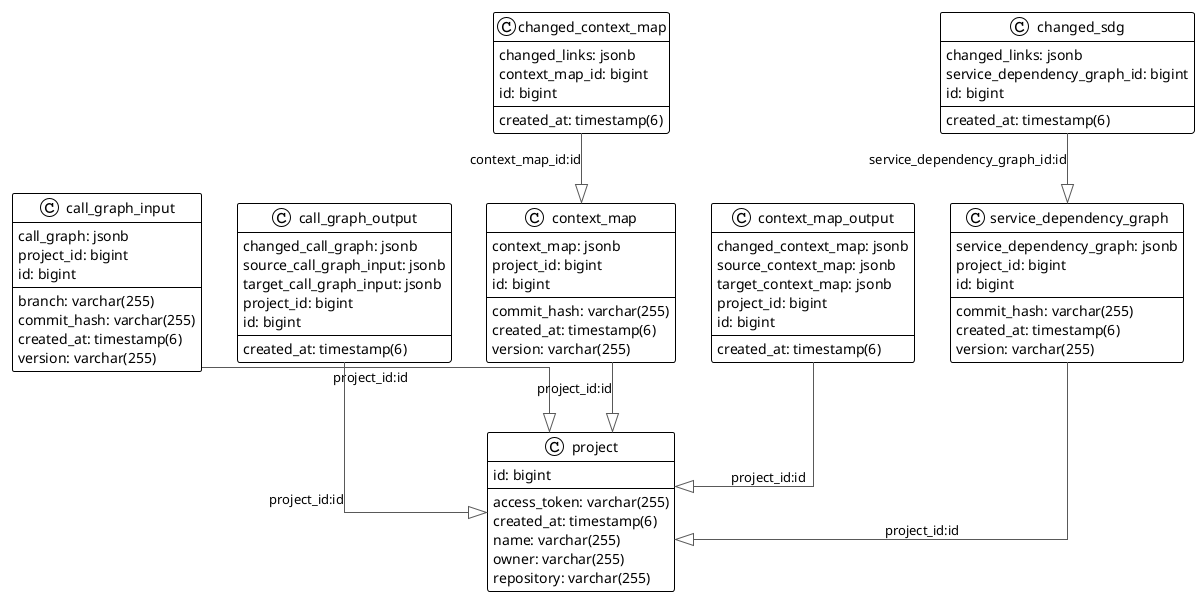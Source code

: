 @startuml

!theme plain
top to bottom direction
skinparam linetype ortho

class call_graph_input {
   branch: varchar(255)
   call_graph: jsonb
   commit_hash: varchar(255)
   created_at: timestamp(6)
   version: varchar(255)
   project_id: bigint
   id: bigint
}
class call_graph_output {
   changed_call_graph: jsonb
   created_at: timestamp(6)
   source_call_graph_input: jsonb
   target_call_graph_input: jsonb
   project_id: bigint
   id: bigint
}
class changed_context_map {
   changed_links: jsonb
   created_at: timestamp(6)
   context_map_id: bigint
   id: bigint
}
class changed_sdg {
   changed_links: jsonb
   created_at: timestamp(6)
   service_dependency_graph_id: bigint
   id: bigint
}
class context_map {
   commit_hash: varchar(255)
   context_map: jsonb
   created_at: timestamp(6)
   version: varchar(255)
   project_id: bigint
   id: bigint
}
class context_map_output {
   changed_context_map: jsonb
   created_at: timestamp(6)
   source_context_map: jsonb
   target_context_map: jsonb
   project_id: bigint
   id: bigint
}
class project {
   access_token: varchar(255)
   created_at: timestamp(6)
   name: varchar(255)
   owner: varchar(255)
   repository: varchar(255)
   id: bigint
}
class service_dependency_graph {
   commit_hash: varchar(255)
   created_at: timestamp(6)
   service_dependency_graph: jsonb
   version: varchar(255)
   project_id: bigint
   id: bigint
}

call_graph_input          -[#595959,plain]-^  project                  : "project_id:id"
call_graph_output         -[#595959,plain]-^  project                  : "project_id:id"
changed_context_map       -[#595959,plain]-^  context_map              : "context_map_id:id"
changed_sdg               -[#595959,plain]-^  service_dependency_graph : "service_dependency_graph_id:id"
context_map               -[#595959,plain]-^  project                  : "project_id:id"
context_map_output        -[#595959,plain]-^  project                  : "project_id:id"
service_dependency_graph  -[#595959,plain]-^  project                  : "project_id:id"
@enduml
